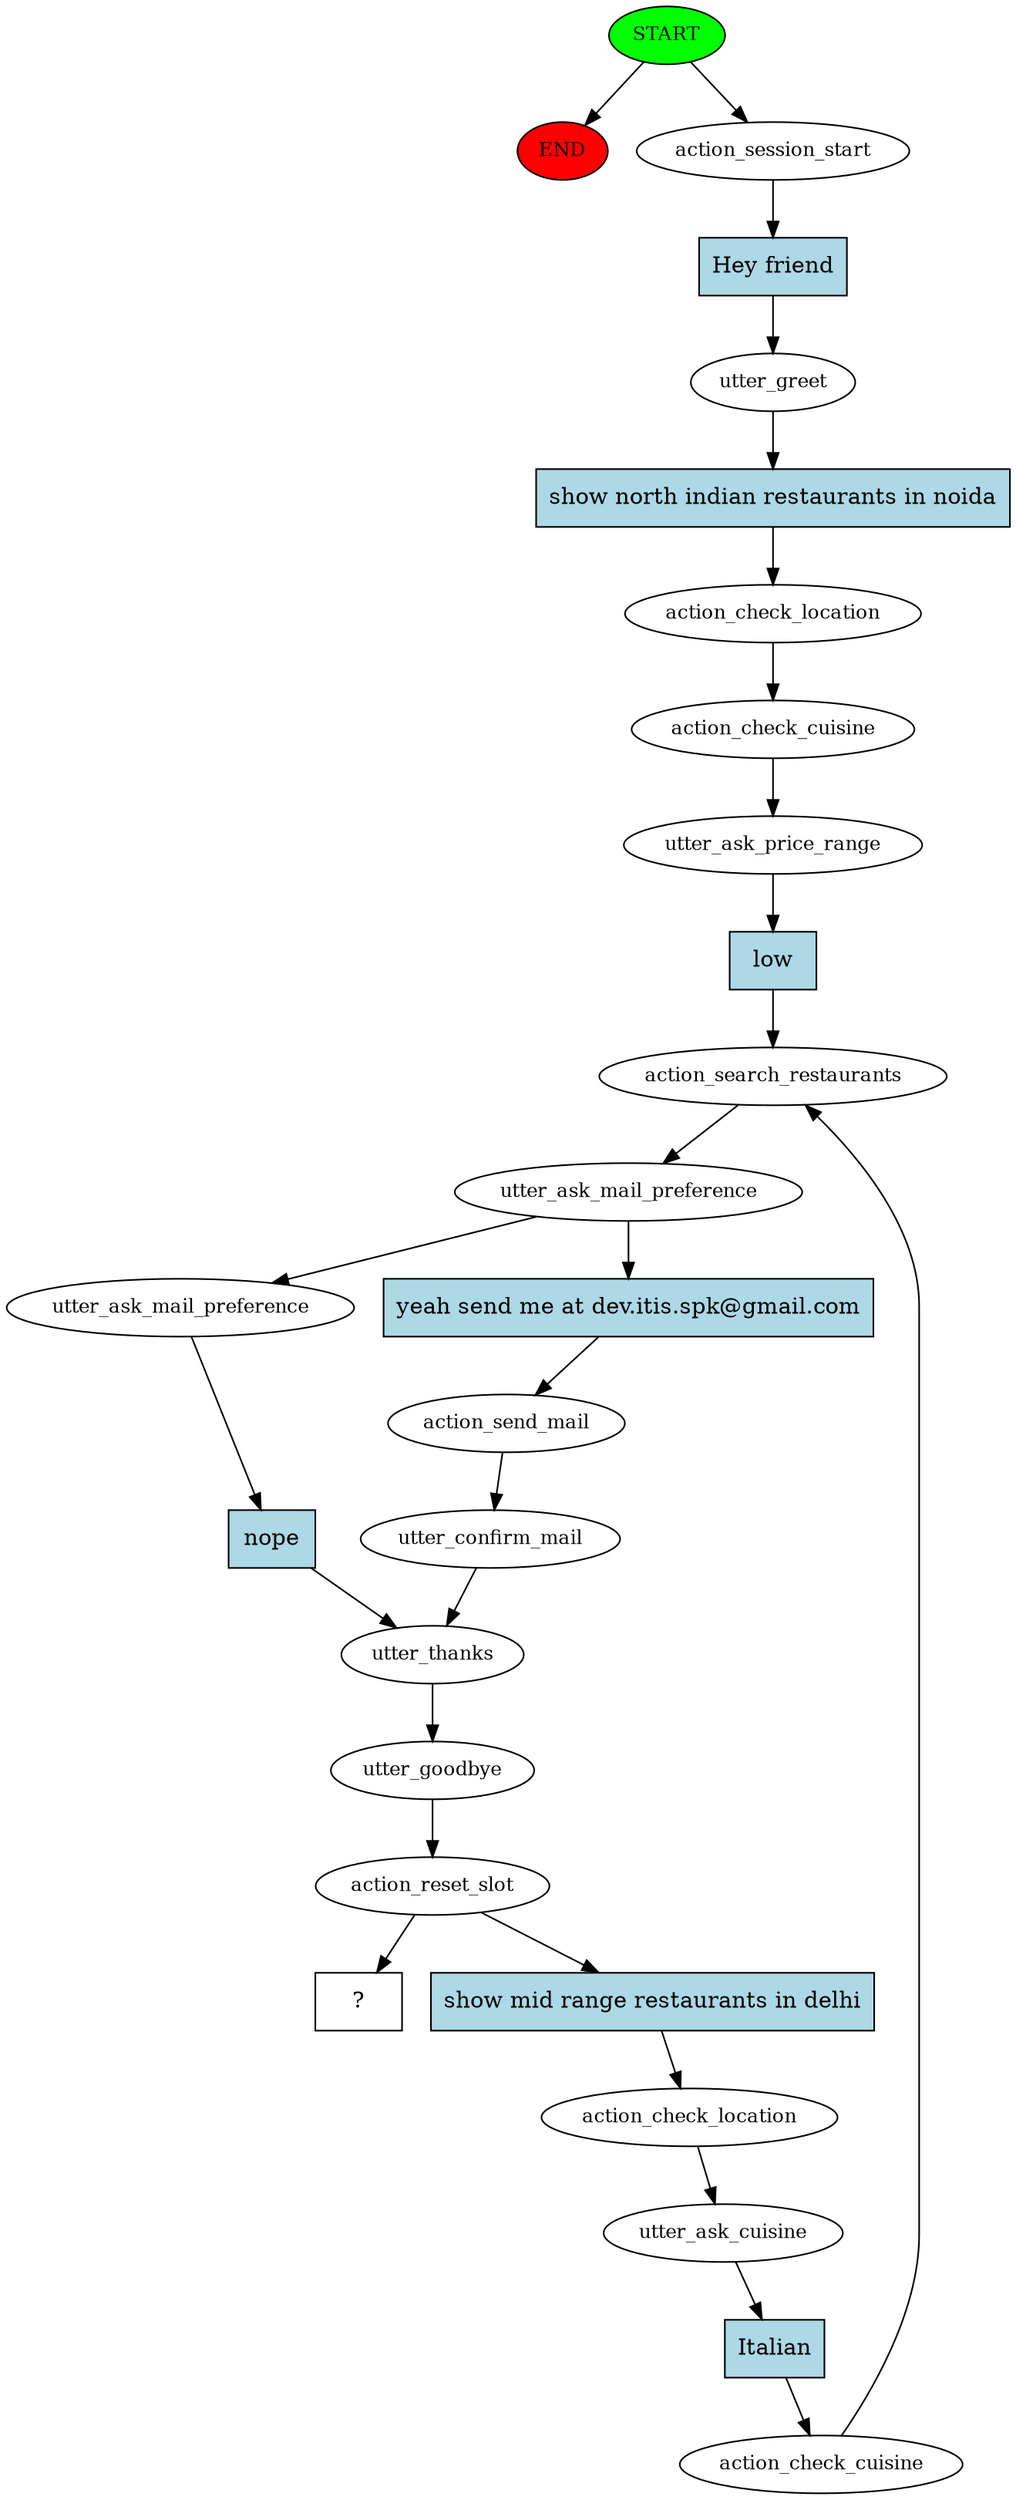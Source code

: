 digraph  {
0 [class="start active", fillcolor=green, fontsize=12, label=START, style=filled];
"-1" [class=end, fillcolor=red, fontsize=12, label=END, style=filled];
1 [class=active, fontsize=12, label=action_session_start];
2 [class=active, fontsize=12, label=utter_greet];
3 [class=active, fontsize=12, label=action_check_location];
4 [class=active, fontsize=12, label=action_check_cuisine];
5 [class=active, fontsize=12, label=utter_ask_price_range];
6 [class=active, fontsize=12, label=action_search_restaurants];
7 [class=active, fontsize=12, label=utter_ask_mail_preference];
8 [class=active, fontsize=12, label=action_send_mail];
9 [class=active, fontsize=12, label=utter_confirm_mail];
10 [class=active, fontsize=12, label=utter_thanks];
11 [class=active, fontsize=12, label=utter_goodbye];
12 [class=active, fontsize=12, label=action_reset_slot];
13 [class=active, fontsize=12, label=action_check_location];
14 [class=active, fontsize=12, label=utter_ask_cuisine];
15 [class=active, fontsize=12, label=action_check_cuisine];
18 [class=active, fontsize=12, label=utter_ask_mail_preference];
22 [class="intent dashed active", label="  ?  ", shape=rect];
23 [class="intent active", fillcolor=lightblue, label="Hey friend", shape=rect, style=filled];
24 [class="intent active", fillcolor=lightblue, label="show north indian restaurants in noida", shape=rect, style=filled];
25 [class="intent active", fillcolor=lightblue, label=low, shape=rect, style=filled];
26 [class="intent active", fillcolor=lightblue, label="yeah send me at dev.itis.spk@gmail.com", shape=rect, style=filled];
27 [class="intent active", fillcolor=lightblue, label="show mid range restaurants in delhi", shape=rect, style=filled];
28 [class="intent active", fillcolor=lightblue, label=Italian, shape=rect, style=filled];
29 [class="intent active", fillcolor=lightblue, label=nope, shape=rect, style=filled];
0 -> "-1"  [class="", key=NONE, label=""];
0 -> 1  [class=active, key=NONE, label=""];
1 -> 23  [class=active, key=0];
2 -> 24  [class=active, key=0];
3 -> 4  [class=active, key=NONE, label=""];
4 -> 5  [class=active, key=NONE, label=""];
5 -> 25  [class=active, key=0];
6 -> 7  [class=active, key=NONE, label=""];
7 -> 18  [class=active, key=NONE, label=""];
7 -> 26  [class=active, key=0];
8 -> 9  [class=active, key=NONE, label=""];
9 -> 10  [class=active, key=NONE, label=""];
10 -> 11  [class=active, key=NONE, label=""];
11 -> 12  [class=active, key=NONE, label=""];
12 -> 22  [class=active, key=NONE, label=""];
12 -> 27  [class=active, key=0];
13 -> 14  [class=active, key=NONE, label=""];
14 -> 28  [class=active, key=0];
15 -> 6  [class=active, key=NONE, label=""];
18 -> 29  [class=active, key=0];
23 -> 2  [class=active, key=0];
24 -> 3  [class=active, key=0];
25 -> 6  [class=active, key=0];
26 -> 8  [class=active, key=0];
27 -> 13  [class=active, key=0];
28 -> 15  [class=active, key=0];
29 -> 10  [class=active, key=0];
}
